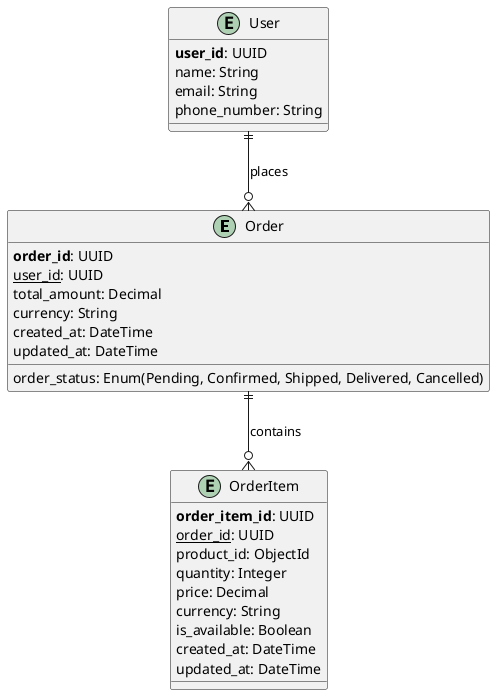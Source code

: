@startuml
!define primary_key(x) <b>x</b>
!define foreign_key(x) <u>x</u>

' Order Service for E-commerce Application

entity Order {
    primary_key(order_id): UUID
    foreign_key(user_id): UUID
    total_amount: Decimal
    currency: String
    order_status: Enum(Pending, Confirmed, Shipped, Delivered, Cancelled)
    created_at: DateTime
    updated_at: DateTime
}

entity OrderItem {
    primary_key(order_item_id): UUID
    foreign_key(order_id): UUID
    product_id: ObjectId
    quantity: Integer
    price: Decimal
    currency: String
    is_available: Boolean
    created_at: DateTime
    updated_at: DateTime
}

entity User {
    primary_key(user_id): UUID
    name: String
    email: String
    phone_number: String
}

' Relationships
User ||--o{ Order : "places"
Order ||--o{ OrderItem : "contains"
@enduml
